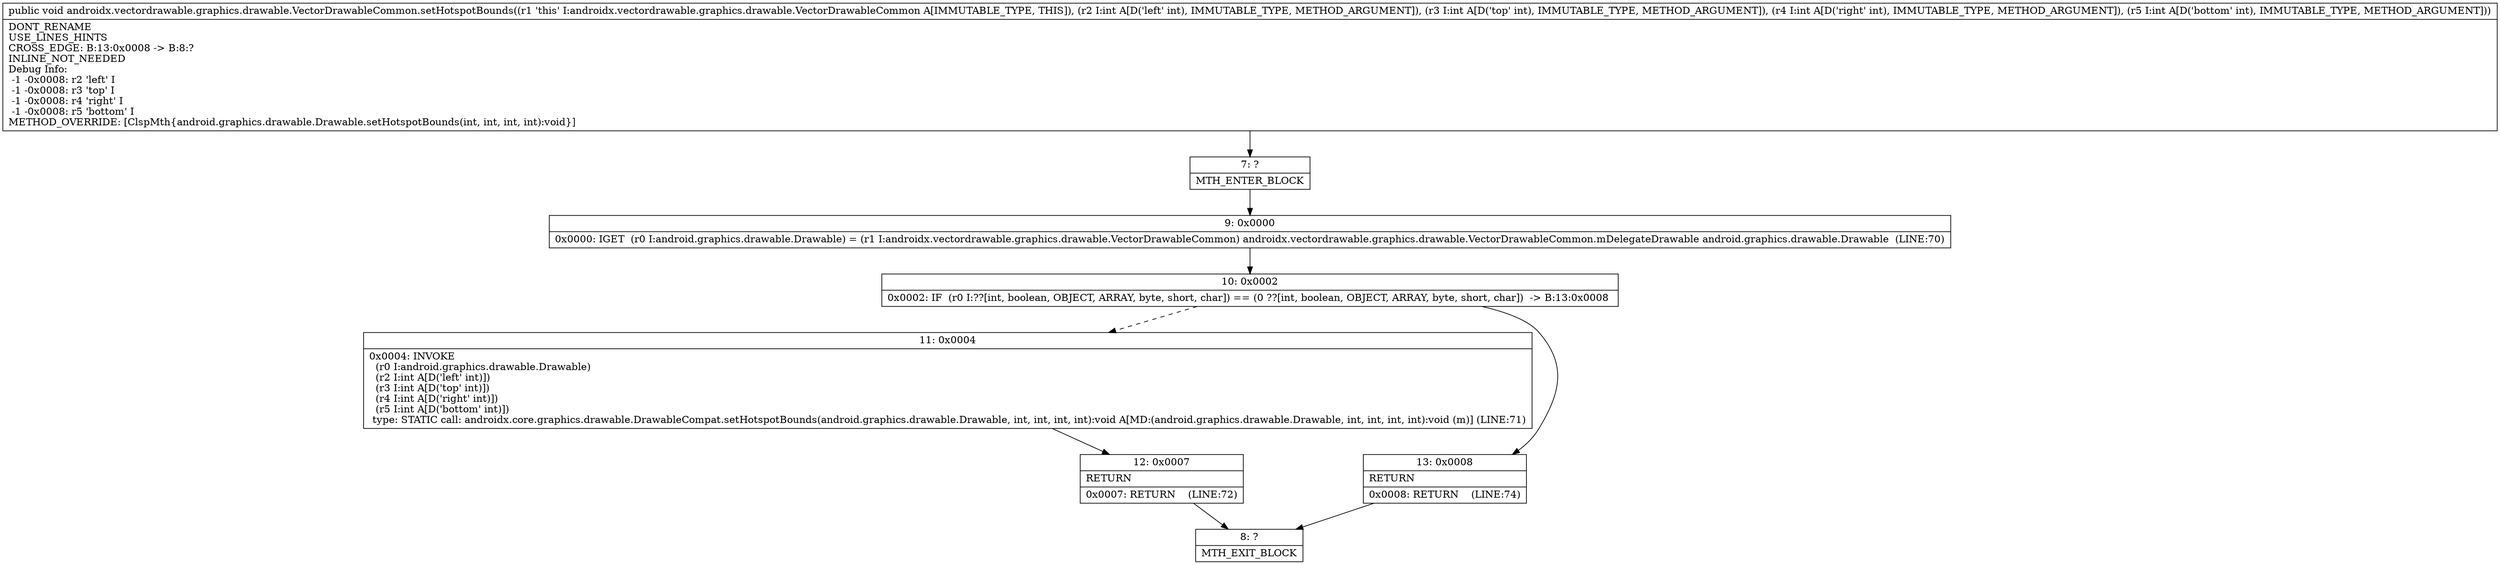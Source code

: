 digraph "CFG forandroidx.vectordrawable.graphics.drawable.VectorDrawableCommon.setHotspotBounds(IIII)V" {
Node_7 [shape=record,label="{7\:\ ?|MTH_ENTER_BLOCK\l}"];
Node_9 [shape=record,label="{9\:\ 0x0000|0x0000: IGET  (r0 I:android.graphics.drawable.Drawable) = (r1 I:androidx.vectordrawable.graphics.drawable.VectorDrawableCommon) androidx.vectordrawable.graphics.drawable.VectorDrawableCommon.mDelegateDrawable android.graphics.drawable.Drawable  (LINE:70)\l}"];
Node_10 [shape=record,label="{10\:\ 0x0002|0x0002: IF  (r0 I:??[int, boolean, OBJECT, ARRAY, byte, short, char]) == (0 ??[int, boolean, OBJECT, ARRAY, byte, short, char])  \-\> B:13:0x0008 \l}"];
Node_11 [shape=record,label="{11\:\ 0x0004|0x0004: INVOKE  \l  (r0 I:android.graphics.drawable.Drawable)\l  (r2 I:int A[D('left' int)])\l  (r3 I:int A[D('top' int)])\l  (r4 I:int A[D('right' int)])\l  (r5 I:int A[D('bottom' int)])\l type: STATIC call: androidx.core.graphics.drawable.DrawableCompat.setHotspotBounds(android.graphics.drawable.Drawable, int, int, int, int):void A[MD:(android.graphics.drawable.Drawable, int, int, int, int):void (m)] (LINE:71)\l}"];
Node_12 [shape=record,label="{12\:\ 0x0007|RETURN\l|0x0007: RETURN    (LINE:72)\l}"];
Node_8 [shape=record,label="{8\:\ ?|MTH_EXIT_BLOCK\l}"];
Node_13 [shape=record,label="{13\:\ 0x0008|RETURN\l|0x0008: RETURN    (LINE:74)\l}"];
MethodNode[shape=record,label="{public void androidx.vectordrawable.graphics.drawable.VectorDrawableCommon.setHotspotBounds((r1 'this' I:androidx.vectordrawable.graphics.drawable.VectorDrawableCommon A[IMMUTABLE_TYPE, THIS]), (r2 I:int A[D('left' int), IMMUTABLE_TYPE, METHOD_ARGUMENT]), (r3 I:int A[D('top' int), IMMUTABLE_TYPE, METHOD_ARGUMENT]), (r4 I:int A[D('right' int), IMMUTABLE_TYPE, METHOD_ARGUMENT]), (r5 I:int A[D('bottom' int), IMMUTABLE_TYPE, METHOD_ARGUMENT]))  | DONT_RENAME\lUSE_LINES_HINTS\lCROSS_EDGE: B:13:0x0008 \-\> B:8:?\lINLINE_NOT_NEEDED\lDebug Info:\l  \-1 \-0x0008: r2 'left' I\l  \-1 \-0x0008: r3 'top' I\l  \-1 \-0x0008: r4 'right' I\l  \-1 \-0x0008: r5 'bottom' I\lMETHOD_OVERRIDE: [ClspMth\{android.graphics.drawable.Drawable.setHotspotBounds(int, int, int, int):void\}]\l}"];
MethodNode -> Node_7;Node_7 -> Node_9;
Node_9 -> Node_10;
Node_10 -> Node_11[style=dashed];
Node_10 -> Node_13;
Node_11 -> Node_12;
Node_12 -> Node_8;
Node_13 -> Node_8;
}

